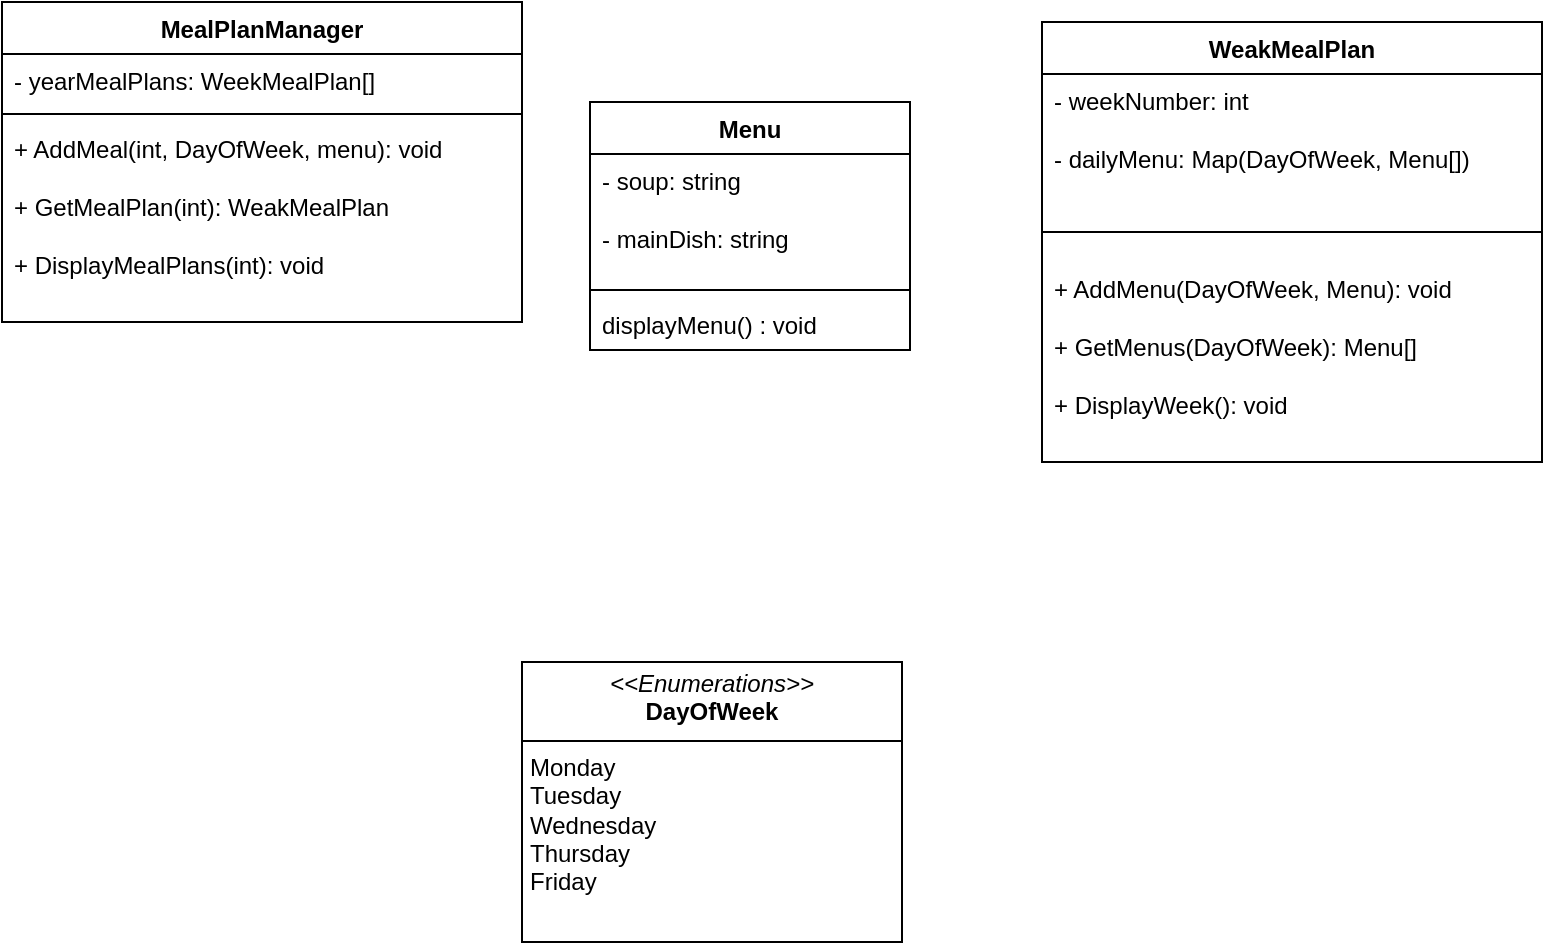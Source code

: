 <mxfile version="24.7.15">
  <diagram id="C5RBs43oDa-KdzZeNtuy" name="Page-1">
    <mxGraphModel dx="2074" dy="1138" grid="1" gridSize="10" guides="1" tooltips="1" connect="1" arrows="1" fold="1" page="1" pageScale="1" pageWidth="827" pageHeight="1169" math="0" shadow="0">
      <root>
        <mxCell id="WIyWlLk6GJQsqaUBKTNV-0" />
        <mxCell id="WIyWlLk6GJQsqaUBKTNV-1" parent="WIyWlLk6GJQsqaUBKTNV-0" />
        <mxCell id="S3fB-1UpcxECnSzdtr_T-0" value="MealPlanManager" style="swimlane;fontStyle=1;align=center;verticalAlign=top;childLayout=stackLayout;horizontal=1;startSize=26;horizontalStack=0;resizeParent=1;resizeParentMax=0;resizeLast=0;collapsible=1;marginBottom=0;whiteSpace=wrap;html=1;" vertex="1" parent="WIyWlLk6GJQsqaUBKTNV-1">
          <mxGeometry x="40" y="40" width="260" height="160" as="geometry" />
        </mxCell>
        <mxCell id="S3fB-1UpcxECnSzdtr_T-1" value="- yearMealPlans: WeekMealPlan[]" style="text;strokeColor=none;fillColor=none;align=left;verticalAlign=top;spacingLeft=4;spacingRight=4;overflow=hidden;rotatable=0;points=[[0,0.5],[1,0.5]];portConstraint=eastwest;whiteSpace=wrap;html=1;" vertex="1" parent="S3fB-1UpcxECnSzdtr_T-0">
          <mxGeometry y="26" width="260" height="26" as="geometry" />
        </mxCell>
        <mxCell id="S3fB-1UpcxECnSzdtr_T-2" value="" style="line;strokeWidth=1;fillColor=none;align=left;verticalAlign=middle;spacingTop=-1;spacingLeft=3;spacingRight=3;rotatable=0;labelPosition=right;points=[];portConstraint=eastwest;strokeColor=inherit;" vertex="1" parent="S3fB-1UpcxECnSzdtr_T-0">
          <mxGeometry y="52" width="260" height="8" as="geometry" />
        </mxCell>
        <mxCell id="S3fB-1UpcxECnSzdtr_T-3" value="+ AddMeal(int, DayOfWeek, menu): void&lt;div&gt;&lt;br&gt;&lt;/div&gt;&lt;div&gt;+ GetMealPlan(int): WeakMealPlan&lt;/div&gt;&lt;div&gt;&lt;br&gt;&lt;/div&gt;&lt;div&gt;+ DisplayMealPlans(int): void&lt;/div&gt;" style="text;strokeColor=none;fillColor=none;align=left;verticalAlign=top;spacingLeft=4;spacingRight=4;overflow=hidden;rotatable=0;points=[[0,0.5],[1,0.5]];portConstraint=eastwest;whiteSpace=wrap;html=1;" vertex="1" parent="S3fB-1UpcxECnSzdtr_T-0">
          <mxGeometry y="60" width="260" height="100" as="geometry" />
        </mxCell>
        <mxCell id="S3fB-1UpcxECnSzdtr_T-4" value="WeakMealPlan" style="swimlane;fontStyle=1;align=center;verticalAlign=top;childLayout=stackLayout;horizontal=1;startSize=26;horizontalStack=0;resizeParent=1;resizeParentMax=0;resizeLast=0;collapsible=1;marginBottom=0;whiteSpace=wrap;html=1;" vertex="1" parent="WIyWlLk6GJQsqaUBKTNV-1">
          <mxGeometry x="560" y="50" width="250" height="220" as="geometry" />
        </mxCell>
        <mxCell id="S3fB-1UpcxECnSzdtr_T-5" value="- weekNumber: int&lt;div&gt;&lt;br&gt;&lt;/div&gt;&lt;div&gt;- dailyMenu: Map(DayOfWeek, Menu[])&lt;/div&gt;" style="text;strokeColor=none;fillColor=none;align=left;verticalAlign=top;spacingLeft=4;spacingRight=4;overflow=hidden;rotatable=0;points=[[0,0.5],[1,0.5]];portConstraint=eastwest;whiteSpace=wrap;html=1;" vertex="1" parent="S3fB-1UpcxECnSzdtr_T-4">
          <mxGeometry y="26" width="250" height="64" as="geometry" />
        </mxCell>
        <mxCell id="S3fB-1UpcxECnSzdtr_T-6" value="" style="line;strokeWidth=1;fillColor=none;align=left;verticalAlign=middle;spacingTop=-1;spacingLeft=3;spacingRight=3;rotatable=0;labelPosition=right;points=[];portConstraint=eastwest;strokeColor=inherit;" vertex="1" parent="S3fB-1UpcxECnSzdtr_T-4">
          <mxGeometry y="90" width="250" height="30" as="geometry" />
        </mxCell>
        <mxCell id="S3fB-1UpcxECnSzdtr_T-12" value="+ AddMenu(DayOfWeek, Menu): void&lt;div&gt;&lt;br&gt;&lt;/div&gt;&lt;div&gt;+ GetMenus(DayOfWeek): Menu[]&lt;/div&gt;&lt;div&gt;&lt;br&gt;&lt;/div&gt;&lt;div&gt;+ DisplayWeek(): void&lt;/div&gt;" style="text;strokeColor=none;fillColor=none;align=left;verticalAlign=top;spacingLeft=4;spacingRight=4;overflow=hidden;rotatable=0;points=[[0,0.5],[1,0.5]];portConstraint=eastwest;whiteSpace=wrap;html=1;" vertex="1" parent="S3fB-1UpcxECnSzdtr_T-4">
          <mxGeometry y="120" width="250" height="100" as="geometry" />
        </mxCell>
        <mxCell id="S3fB-1UpcxECnSzdtr_T-17" value="Menu" style="swimlane;fontStyle=1;align=center;verticalAlign=top;childLayout=stackLayout;horizontal=1;startSize=26;horizontalStack=0;resizeParent=1;resizeParentMax=0;resizeLast=0;collapsible=1;marginBottom=0;whiteSpace=wrap;html=1;" vertex="1" parent="WIyWlLk6GJQsqaUBKTNV-1">
          <mxGeometry x="334" y="90" width="160" height="124" as="geometry">
            <mxRectangle x="50" y="290" width="100" height="30" as="alternateBounds" />
          </mxGeometry>
        </mxCell>
        <mxCell id="S3fB-1UpcxECnSzdtr_T-18" value="- soup: string&lt;div&gt;&lt;br&gt;&lt;/div&gt;&lt;div&gt;- mainDish: string&lt;/div&gt;" style="text;strokeColor=none;fillColor=none;align=left;verticalAlign=top;spacingLeft=4;spacingRight=4;overflow=hidden;rotatable=0;points=[[0,0.5],[1,0.5]];portConstraint=eastwest;whiteSpace=wrap;html=1;" vertex="1" parent="S3fB-1UpcxECnSzdtr_T-17">
          <mxGeometry y="26" width="160" height="64" as="geometry" />
        </mxCell>
        <mxCell id="S3fB-1UpcxECnSzdtr_T-19" value="" style="line;strokeWidth=1;fillColor=none;align=left;verticalAlign=middle;spacingTop=-1;spacingLeft=3;spacingRight=3;rotatable=0;labelPosition=right;points=[];portConstraint=eastwest;strokeColor=inherit;" vertex="1" parent="S3fB-1UpcxECnSzdtr_T-17">
          <mxGeometry y="90" width="160" height="8" as="geometry" />
        </mxCell>
        <mxCell id="S3fB-1UpcxECnSzdtr_T-20" value="displayMenu() : void" style="text;strokeColor=none;fillColor=none;align=left;verticalAlign=top;spacingLeft=4;spacingRight=4;overflow=hidden;rotatable=0;points=[[0,0.5],[1,0.5]];portConstraint=eastwest;whiteSpace=wrap;html=1;" vertex="1" parent="S3fB-1UpcxECnSzdtr_T-17">
          <mxGeometry y="98" width="160" height="26" as="geometry" />
        </mxCell>
        <mxCell id="S3fB-1UpcxECnSzdtr_T-26" value="&lt;p style=&quot;margin:0px;margin-top:4px;text-align:center;&quot;&gt;&lt;i&gt;&amp;lt;&amp;lt;Enumerations&amp;gt;&amp;gt;&lt;/i&gt;&lt;br&gt;&lt;b&gt;DayOfWeek&lt;/b&gt;&lt;/p&gt;&lt;hr size=&quot;1&quot; style=&quot;border-style:solid;&quot;&gt;&lt;p style=&quot;margin:0px;margin-left:4px;&quot;&gt;Monday&lt;/p&gt;&lt;p style=&quot;margin:0px;margin-left:4px;&quot;&gt;Tuesday&lt;/p&gt;&lt;p style=&quot;margin:0px;margin-left:4px;&quot;&gt;Wednesday&lt;/p&gt;&lt;p style=&quot;margin:0px;margin-left:4px;&quot;&gt;Thursday&amp;nbsp;&lt;/p&gt;&lt;p style=&quot;margin:0px;margin-left:4px;&quot;&gt;Friday&lt;/p&gt;&lt;p style=&quot;margin:0px;margin-left:4px;&quot;&gt;&lt;br&gt;&lt;/p&gt;" style="verticalAlign=top;align=left;overflow=fill;html=1;whiteSpace=wrap;" vertex="1" parent="WIyWlLk6GJQsqaUBKTNV-1">
          <mxGeometry x="300" y="370" width="190" height="140" as="geometry" />
        </mxCell>
      </root>
    </mxGraphModel>
  </diagram>
</mxfile>
